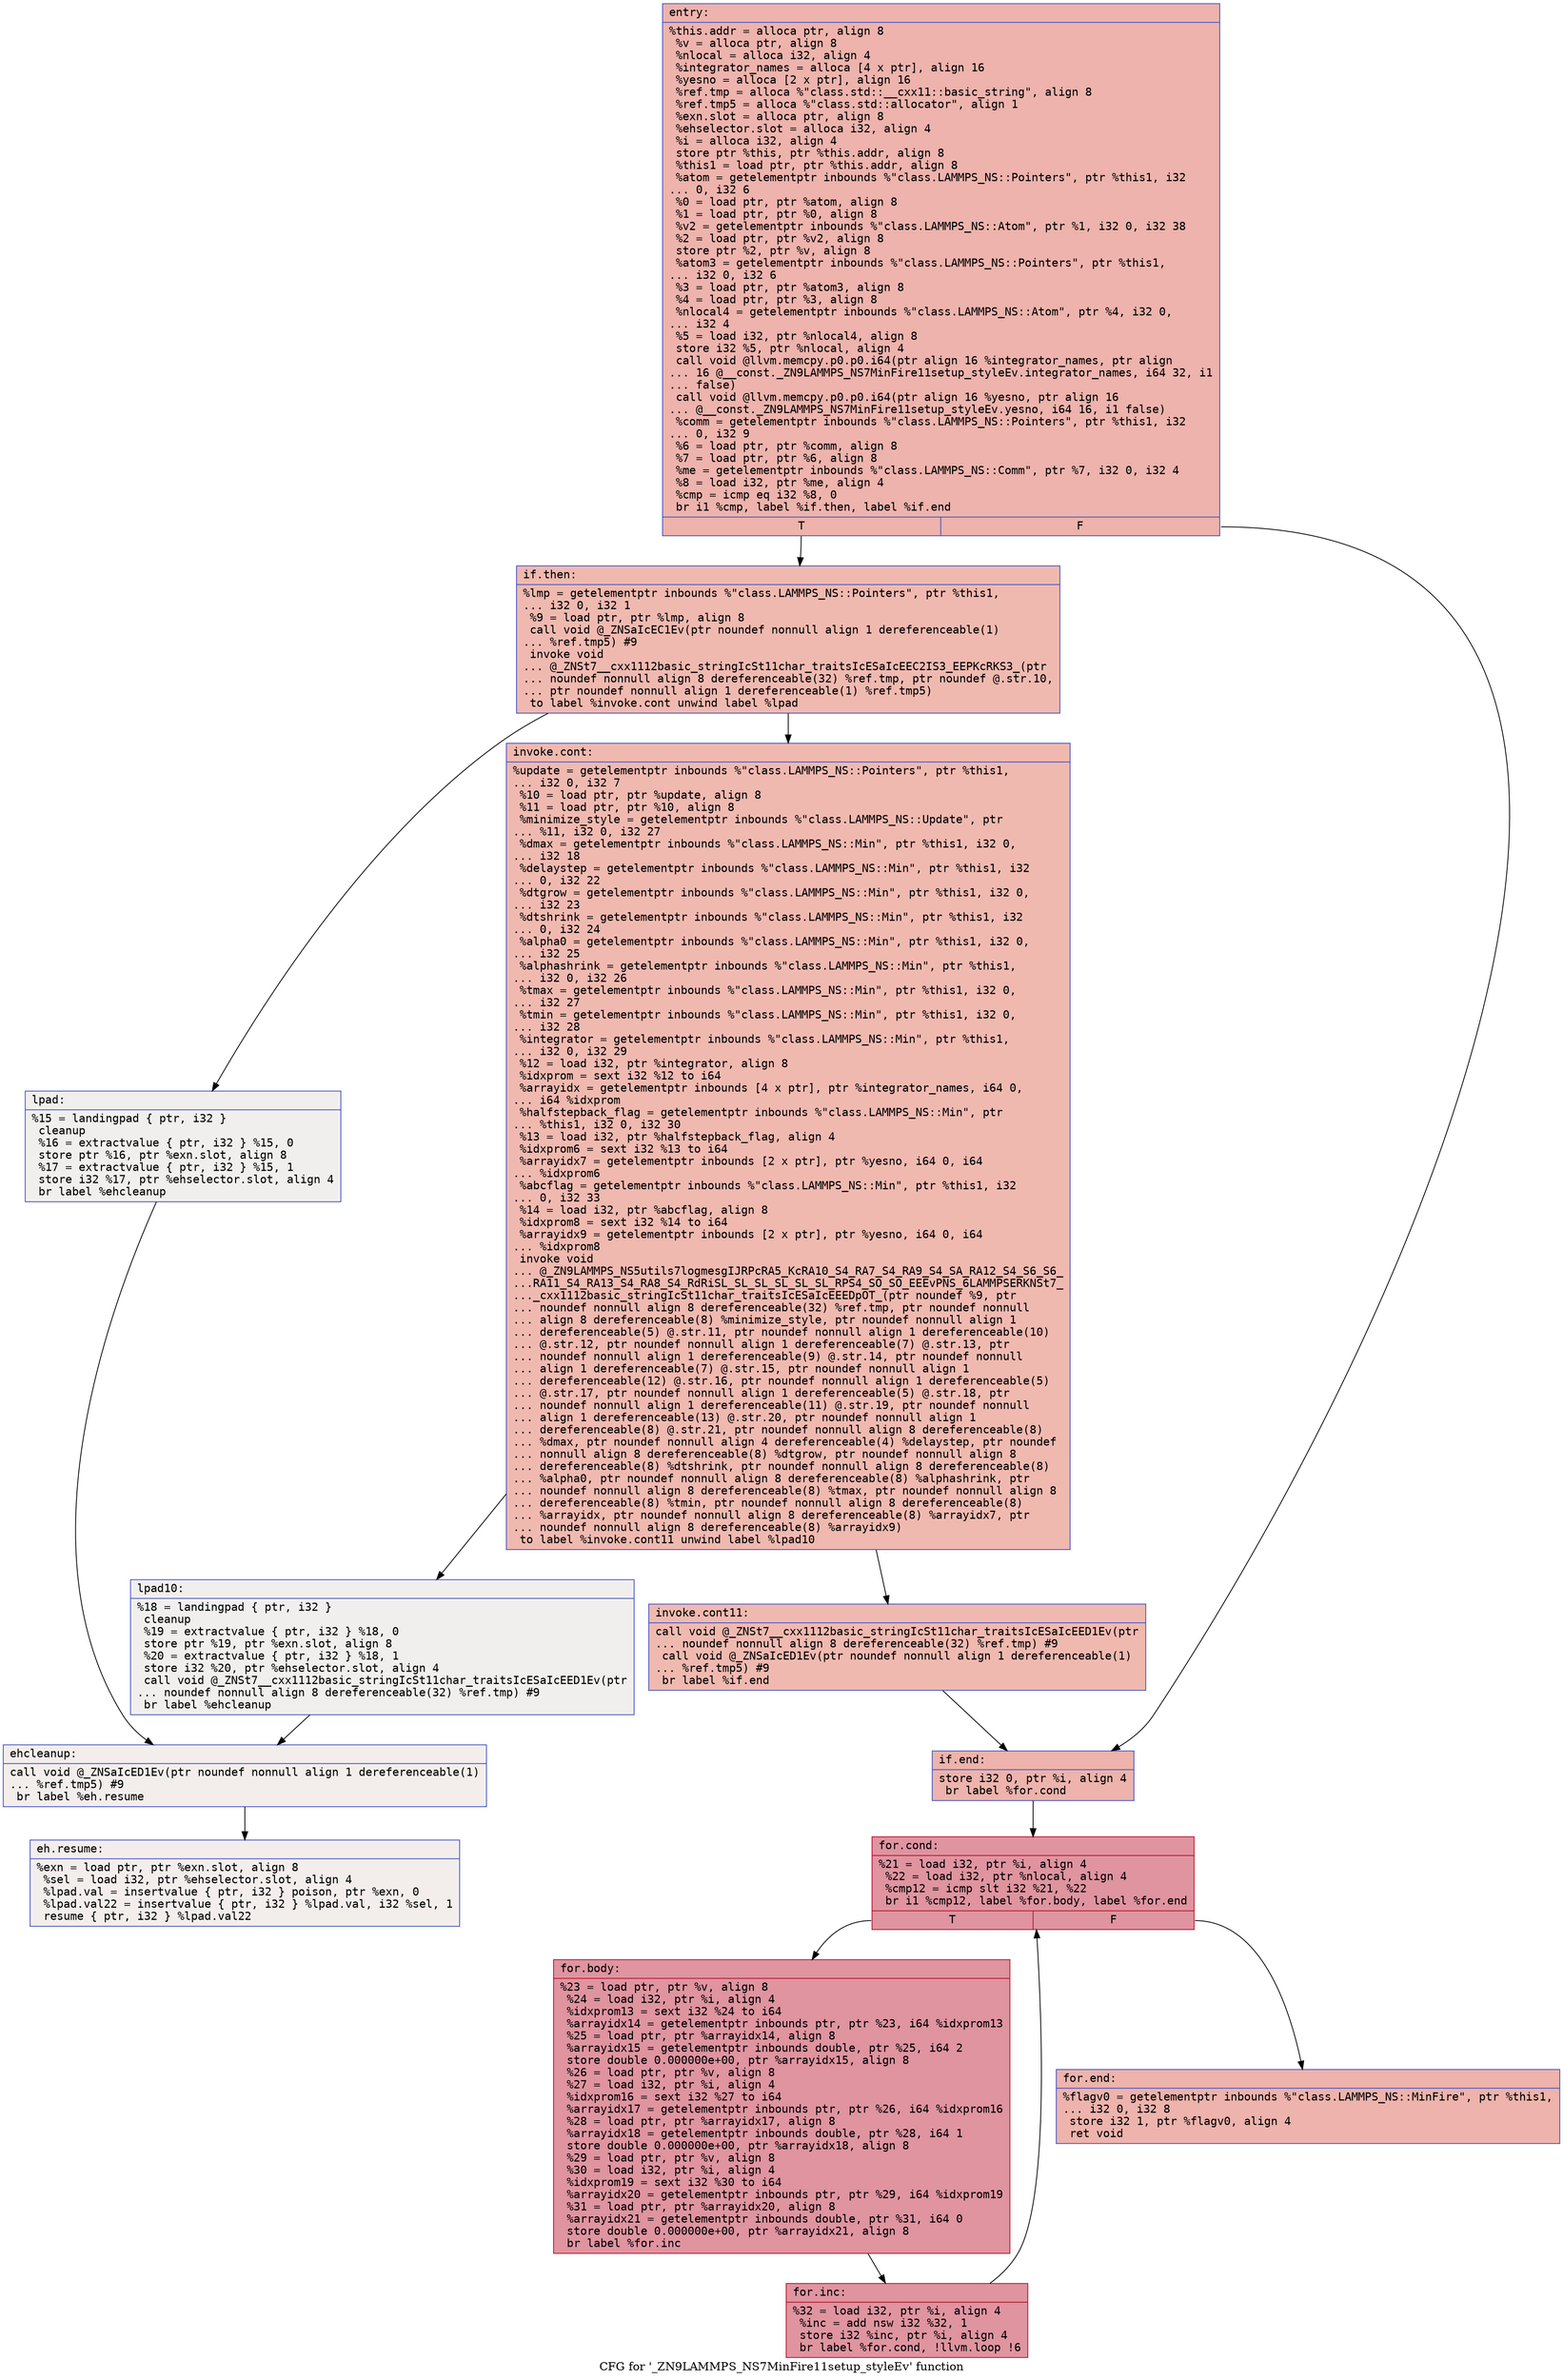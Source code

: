 digraph "CFG for '_ZN9LAMMPS_NS7MinFire11setup_styleEv' function" {
	label="CFG for '_ZN9LAMMPS_NS7MinFire11setup_styleEv' function";

	Node0x557bd134e100 [shape=record,color="#3d50c3ff", style=filled, fillcolor="#d6524470" fontname="Courier",label="{entry:\l|  %this.addr = alloca ptr, align 8\l  %v = alloca ptr, align 8\l  %nlocal = alloca i32, align 4\l  %integrator_names = alloca [4 x ptr], align 16\l  %yesno = alloca [2 x ptr], align 16\l  %ref.tmp = alloca %\"class.std::__cxx11::basic_string\", align 8\l  %ref.tmp5 = alloca %\"class.std::allocator\", align 1\l  %exn.slot = alloca ptr, align 8\l  %ehselector.slot = alloca i32, align 4\l  %i = alloca i32, align 4\l  store ptr %this, ptr %this.addr, align 8\l  %this1 = load ptr, ptr %this.addr, align 8\l  %atom = getelementptr inbounds %\"class.LAMMPS_NS::Pointers\", ptr %this1, i32\l... 0, i32 6\l  %0 = load ptr, ptr %atom, align 8\l  %1 = load ptr, ptr %0, align 8\l  %v2 = getelementptr inbounds %\"class.LAMMPS_NS::Atom\", ptr %1, i32 0, i32 38\l  %2 = load ptr, ptr %v2, align 8\l  store ptr %2, ptr %v, align 8\l  %atom3 = getelementptr inbounds %\"class.LAMMPS_NS::Pointers\", ptr %this1,\l... i32 0, i32 6\l  %3 = load ptr, ptr %atom3, align 8\l  %4 = load ptr, ptr %3, align 8\l  %nlocal4 = getelementptr inbounds %\"class.LAMMPS_NS::Atom\", ptr %4, i32 0,\l... i32 4\l  %5 = load i32, ptr %nlocal4, align 8\l  store i32 %5, ptr %nlocal, align 4\l  call void @llvm.memcpy.p0.p0.i64(ptr align 16 %integrator_names, ptr align\l... 16 @__const._ZN9LAMMPS_NS7MinFire11setup_styleEv.integrator_names, i64 32, i1\l... false)\l  call void @llvm.memcpy.p0.p0.i64(ptr align 16 %yesno, ptr align 16\l... @__const._ZN9LAMMPS_NS7MinFire11setup_styleEv.yesno, i64 16, i1 false)\l  %comm = getelementptr inbounds %\"class.LAMMPS_NS::Pointers\", ptr %this1, i32\l... 0, i32 9\l  %6 = load ptr, ptr %comm, align 8\l  %7 = load ptr, ptr %6, align 8\l  %me = getelementptr inbounds %\"class.LAMMPS_NS::Comm\", ptr %7, i32 0, i32 4\l  %8 = load i32, ptr %me, align 4\l  %cmp = icmp eq i32 %8, 0\l  br i1 %cmp, label %if.then, label %if.end\l|{<s0>T|<s1>F}}"];
	Node0x557bd134e100:s0 -> Node0x557bd134fcc0[tooltip="entry -> if.then\nProbability 37.50%" ];
	Node0x557bd134e100:s1 -> Node0x557bd134fd30[tooltip="entry -> if.end\nProbability 62.50%" ];
	Node0x557bd134fcc0 [shape=record,color="#3d50c3ff", style=filled, fillcolor="#de614d70" fontname="Courier",label="{if.then:\l|  %lmp = getelementptr inbounds %\"class.LAMMPS_NS::Pointers\", ptr %this1,\l... i32 0, i32 1\l  %9 = load ptr, ptr %lmp, align 8\l  call void @_ZNSaIcEC1Ev(ptr noundef nonnull align 1 dereferenceable(1)\l... %ref.tmp5) #9\l  invoke void\l... @_ZNSt7__cxx1112basic_stringIcSt11char_traitsIcESaIcEEC2IS3_EEPKcRKS3_(ptr\l... noundef nonnull align 8 dereferenceable(32) %ref.tmp, ptr noundef @.str.10,\l... ptr noundef nonnull align 1 dereferenceable(1) %ref.tmp5)\l          to label %invoke.cont unwind label %lpad\l}"];
	Node0x557bd134fcc0 -> Node0x557bd1350130[tooltip="if.then -> invoke.cont\nProbability 100.00%" ];
	Node0x557bd134fcc0 -> Node0x557bd1350180[tooltip="if.then -> lpad\nProbability 0.00%" ];
	Node0x557bd1350130 [shape=record,color="#3d50c3ff", style=filled, fillcolor="#de614d70" fontname="Courier",label="{invoke.cont:\l|  %update = getelementptr inbounds %\"class.LAMMPS_NS::Pointers\", ptr %this1,\l... i32 0, i32 7\l  %10 = load ptr, ptr %update, align 8\l  %11 = load ptr, ptr %10, align 8\l  %minimize_style = getelementptr inbounds %\"class.LAMMPS_NS::Update\", ptr\l... %11, i32 0, i32 27\l  %dmax = getelementptr inbounds %\"class.LAMMPS_NS::Min\", ptr %this1, i32 0,\l... i32 18\l  %delaystep = getelementptr inbounds %\"class.LAMMPS_NS::Min\", ptr %this1, i32\l... 0, i32 22\l  %dtgrow = getelementptr inbounds %\"class.LAMMPS_NS::Min\", ptr %this1, i32 0,\l... i32 23\l  %dtshrink = getelementptr inbounds %\"class.LAMMPS_NS::Min\", ptr %this1, i32\l... 0, i32 24\l  %alpha0 = getelementptr inbounds %\"class.LAMMPS_NS::Min\", ptr %this1, i32 0,\l... i32 25\l  %alphashrink = getelementptr inbounds %\"class.LAMMPS_NS::Min\", ptr %this1,\l... i32 0, i32 26\l  %tmax = getelementptr inbounds %\"class.LAMMPS_NS::Min\", ptr %this1, i32 0,\l... i32 27\l  %tmin = getelementptr inbounds %\"class.LAMMPS_NS::Min\", ptr %this1, i32 0,\l... i32 28\l  %integrator = getelementptr inbounds %\"class.LAMMPS_NS::Min\", ptr %this1,\l... i32 0, i32 29\l  %12 = load i32, ptr %integrator, align 8\l  %idxprom = sext i32 %12 to i64\l  %arrayidx = getelementptr inbounds [4 x ptr], ptr %integrator_names, i64 0,\l... i64 %idxprom\l  %halfstepback_flag = getelementptr inbounds %\"class.LAMMPS_NS::Min\", ptr\l... %this1, i32 0, i32 30\l  %13 = load i32, ptr %halfstepback_flag, align 4\l  %idxprom6 = sext i32 %13 to i64\l  %arrayidx7 = getelementptr inbounds [2 x ptr], ptr %yesno, i64 0, i64\l... %idxprom6\l  %abcflag = getelementptr inbounds %\"class.LAMMPS_NS::Min\", ptr %this1, i32\l... 0, i32 33\l  %14 = load i32, ptr %abcflag, align 8\l  %idxprom8 = sext i32 %14 to i64\l  %arrayidx9 = getelementptr inbounds [2 x ptr], ptr %yesno, i64 0, i64\l... %idxprom8\l  invoke void\l... @_ZN9LAMMPS_NS5utils7logmesgIJRPcRA5_KcRA10_S4_RA7_S4_RA9_S4_SA_RA12_S4_S6_S6_\l...RA11_S4_RA13_S4_RA8_S4_RdRiSL_SL_SL_SL_SL_SL_RPS4_SO_SO_EEEvPNS_6LAMMPSERKNSt7_\l..._cxx1112basic_stringIcSt11char_traitsIcESaIcEEEDpOT_(ptr noundef %9, ptr\l... noundef nonnull align 8 dereferenceable(32) %ref.tmp, ptr noundef nonnull\l... align 8 dereferenceable(8) %minimize_style, ptr noundef nonnull align 1\l... dereferenceable(5) @.str.11, ptr noundef nonnull align 1 dereferenceable(10)\l... @.str.12, ptr noundef nonnull align 1 dereferenceable(7) @.str.13, ptr\l... noundef nonnull align 1 dereferenceable(9) @.str.14, ptr noundef nonnull\l... align 1 dereferenceable(7) @.str.15, ptr noundef nonnull align 1\l... dereferenceable(12) @.str.16, ptr noundef nonnull align 1 dereferenceable(5)\l... @.str.17, ptr noundef nonnull align 1 dereferenceable(5) @.str.18, ptr\l... noundef nonnull align 1 dereferenceable(11) @.str.19, ptr noundef nonnull\l... align 1 dereferenceable(13) @.str.20, ptr noundef nonnull align 1\l... dereferenceable(8) @.str.21, ptr noundef nonnull align 8 dereferenceable(8)\l... %dmax, ptr noundef nonnull align 4 dereferenceable(4) %delaystep, ptr noundef\l... nonnull align 8 dereferenceable(8) %dtgrow, ptr noundef nonnull align 8\l... dereferenceable(8) %dtshrink, ptr noundef nonnull align 8 dereferenceable(8)\l... %alpha0, ptr noundef nonnull align 8 dereferenceable(8) %alphashrink, ptr\l... noundef nonnull align 8 dereferenceable(8) %tmax, ptr noundef nonnull align 8\l... dereferenceable(8) %tmin, ptr noundef nonnull align 8 dereferenceable(8)\l... %arrayidx, ptr noundef nonnull align 8 dereferenceable(8) %arrayidx7, ptr\l... noundef nonnull align 8 dereferenceable(8) %arrayidx9)\l          to label %invoke.cont11 unwind label %lpad10\l}"];
	Node0x557bd1350130 -> Node0x557bd13500e0[tooltip="invoke.cont -> invoke.cont11\nProbability 100.00%" ];
	Node0x557bd1350130 -> Node0x557bd1352c90[tooltip="invoke.cont -> lpad10\nProbability 0.00%" ];
	Node0x557bd13500e0 [shape=record,color="#3d50c3ff", style=filled, fillcolor="#de614d70" fontname="Courier",label="{invoke.cont11:\l|  call void @_ZNSt7__cxx1112basic_stringIcSt11char_traitsIcESaIcEED1Ev(ptr\l... noundef nonnull align 8 dereferenceable(32) %ref.tmp) #9\l  call void @_ZNSaIcED1Ev(ptr noundef nonnull align 1 dereferenceable(1)\l... %ref.tmp5) #9\l  br label %if.end\l}"];
	Node0x557bd13500e0 -> Node0x557bd134fd30[tooltip="invoke.cont11 -> if.end\nProbability 100.00%" ];
	Node0x557bd1350180 [shape=record,color="#3d50c3ff", style=filled, fillcolor="#e0dbd870" fontname="Courier",label="{lpad:\l|  %15 = landingpad \{ ptr, i32 \}\l          cleanup\l  %16 = extractvalue \{ ptr, i32 \} %15, 0\l  store ptr %16, ptr %exn.slot, align 8\l  %17 = extractvalue \{ ptr, i32 \} %15, 1\l  store i32 %17, ptr %ehselector.slot, align 4\l  br label %ehcleanup\l}"];
	Node0x557bd1350180 -> Node0x557bd13539f0[tooltip="lpad -> ehcleanup\nProbability 100.00%" ];
	Node0x557bd1352c90 [shape=record,color="#3d50c3ff", style=filled, fillcolor="#e0dbd870" fontname="Courier",label="{lpad10:\l|  %18 = landingpad \{ ptr, i32 \}\l          cleanup\l  %19 = extractvalue \{ ptr, i32 \} %18, 0\l  store ptr %19, ptr %exn.slot, align 8\l  %20 = extractvalue \{ ptr, i32 \} %18, 1\l  store i32 %20, ptr %ehselector.slot, align 4\l  call void @_ZNSt7__cxx1112basic_stringIcSt11char_traitsIcESaIcEED1Ev(ptr\l... noundef nonnull align 8 dereferenceable(32) %ref.tmp) #9\l  br label %ehcleanup\l}"];
	Node0x557bd1352c90 -> Node0x557bd13539f0[tooltip="lpad10 -> ehcleanup\nProbability 100.00%" ];
	Node0x557bd13539f0 [shape=record,color="#3d50c3ff", style=filled, fillcolor="#e3d9d370" fontname="Courier",label="{ehcleanup:\l|  call void @_ZNSaIcED1Ev(ptr noundef nonnull align 1 dereferenceable(1)\l... %ref.tmp5) #9\l  br label %eh.resume\l}"];
	Node0x557bd13539f0 -> Node0x557bd1353fe0[tooltip="ehcleanup -> eh.resume\nProbability 100.00%" ];
	Node0x557bd134fd30 [shape=record,color="#3d50c3ff", style=filled, fillcolor="#d6524470" fontname="Courier",label="{if.end:\l|  store i32 0, ptr %i, align 4\l  br label %for.cond\l}"];
	Node0x557bd134fd30 -> Node0x557bd1354140[tooltip="if.end -> for.cond\nProbability 100.00%" ];
	Node0x557bd1354140 [shape=record,color="#b70d28ff", style=filled, fillcolor="#b70d2870" fontname="Courier",label="{for.cond:\l|  %21 = load i32, ptr %i, align 4\l  %22 = load i32, ptr %nlocal, align 4\l  %cmp12 = icmp slt i32 %21, %22\l  br i1 %cmp12, label %for.body, label %for.end\l|{<s0>T|<s1>F}}"];
	Node0x557bd1354140:s0 -> Node0x557bd13549e0[tooltip="for.cond -> for.body\nProbability 96.88%" ];
	Node0x557bd1354140:s1 -> Node0x557bd1354a60[tooltip="for.cond -> for.end\nProbability 3.12%" ];
	Node0x557bd13549e0 [shape=record,color="#b70d28ff", style=filled, fillcolor="#b70d2870" fontname="Courier",label="{for.body:\l|  %23 = load ptr, ptr %v, align 8\l  %24 = load i32, ptr %i, align 4\l  %idxprom13 = sext i32 %24 to i64\l  %arrayidx14 = getelementptr inbounds ptr, ptr %23, i64 %idxprom13\l  %25 = load ptr, ptr %arrayidx14, align 8\l  %arrayidx15 = getelementptr inbounds double, ptr %25, i64 2\l  store double 0.000000e+00, ptr %arrayidx15, align 8\l  %26 = load ptr, ptr %v, align 8\l  %27 = load i32, ptr %i, align 4\l  %idxprom16 = sext i32 %27 to i64\l  %arrayidx17 = getelementptr inbounds ptr, ptr %26, i64 %idxprom16\l  %28 = load ptr, ptr %arrayidx17, align 8\l  %arrayidx18 = getelementptr inbounds double, ptr %28, i64 1\l  store double 0.000000e+00, ptr %arrayidx18, align 8\l  %29 = load ptr, ptr %v, align 8\l  %30 = load i32, ptr %i, align 4\l  %idxprom19 = sext i32 %30 to i64\l  %arrayidx20 = getelementptr inbounds ptr, ptr %29, i64 %idxprom19\l  %31 = load ptr, ptr %arrayidx20, align 8\l  %arrayidx21 = getelementptr inbounds double, ptr %31, i64 0\l  store double 0.000000e+00, ptr %arrayidx21, align 8\l  br label %for.inc\l}"];
	Node0x557bd13549e0 -> Node0x557bd1355930[tooltip="for.body -> for.inc\nProbability 100.00%" ];
	Node0x557bd1355930 [shape=record,color="#b70d28ff", style=filled, fillcolor="#b70d2870" fontname="Courier",label="{for.inc:\l|  %32 = load i32, ptr %i, align 4\l  %inc = add nsw i32 %32, 1\l  store i32 %inc, ptr %i, align 4\l  br label %for.cond, !llvm.loop !6\l}"];
	Node0x557bd1355930 -> Node0x557bd1354140[tooltip="for.inc -> for.cond\nProbability 100.00%" ];
	Node0x557bd1354a60 [shape=record,color="#3d50c3ff", style=filled, fillcolor="#d6524470" fontname="Courier",label="{for.end:\l|  %flagv0 = getelementptr inbounds %\"class.LAMMPS_NS::MinFire\", ptr %this1,\l... i32 0, i32 8\l  store i32 1, ptr %flagv0, align 4\l  ret void\l}"];
	Node0x557bd1353fe0 [shape=record,color="#3d50c3ff", style=filled, fillcolor="#e3d9d370" fontname="Courier",label="{eh.resume:\l|  %exn = load ptr, ptr %exn.slot, align 8\l  %sel = load i32, ptr %ehselector.slot, align 4\l  %lpad.val = insertvalue \{ ptr, i32 \} poison, ptr %exn, 0\l  %lpad.val22 = insertvalue \{ ptr, i32 \} %lpad.val, i32 %sel, 1\l  resume \{ ptr, i32 \} %lpad.val22\l}"];
}
